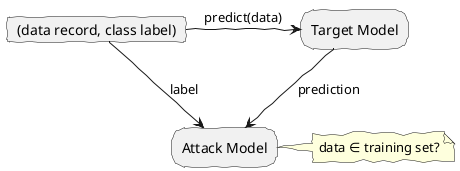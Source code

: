 @startuml membership_inference_attack_model
skinparam handwritten true
skinparam rectangle {
    RoundCorner 25
}
rectangle "Target Model" as tm
rectangle "Attack Model" as am
note right: data ∈ training set?
card "(data record, class label)" as record {
    
}
record -right-> tm : "predict(data)"
record -down-> am : "label"
tm --> am : prediction
@enduml